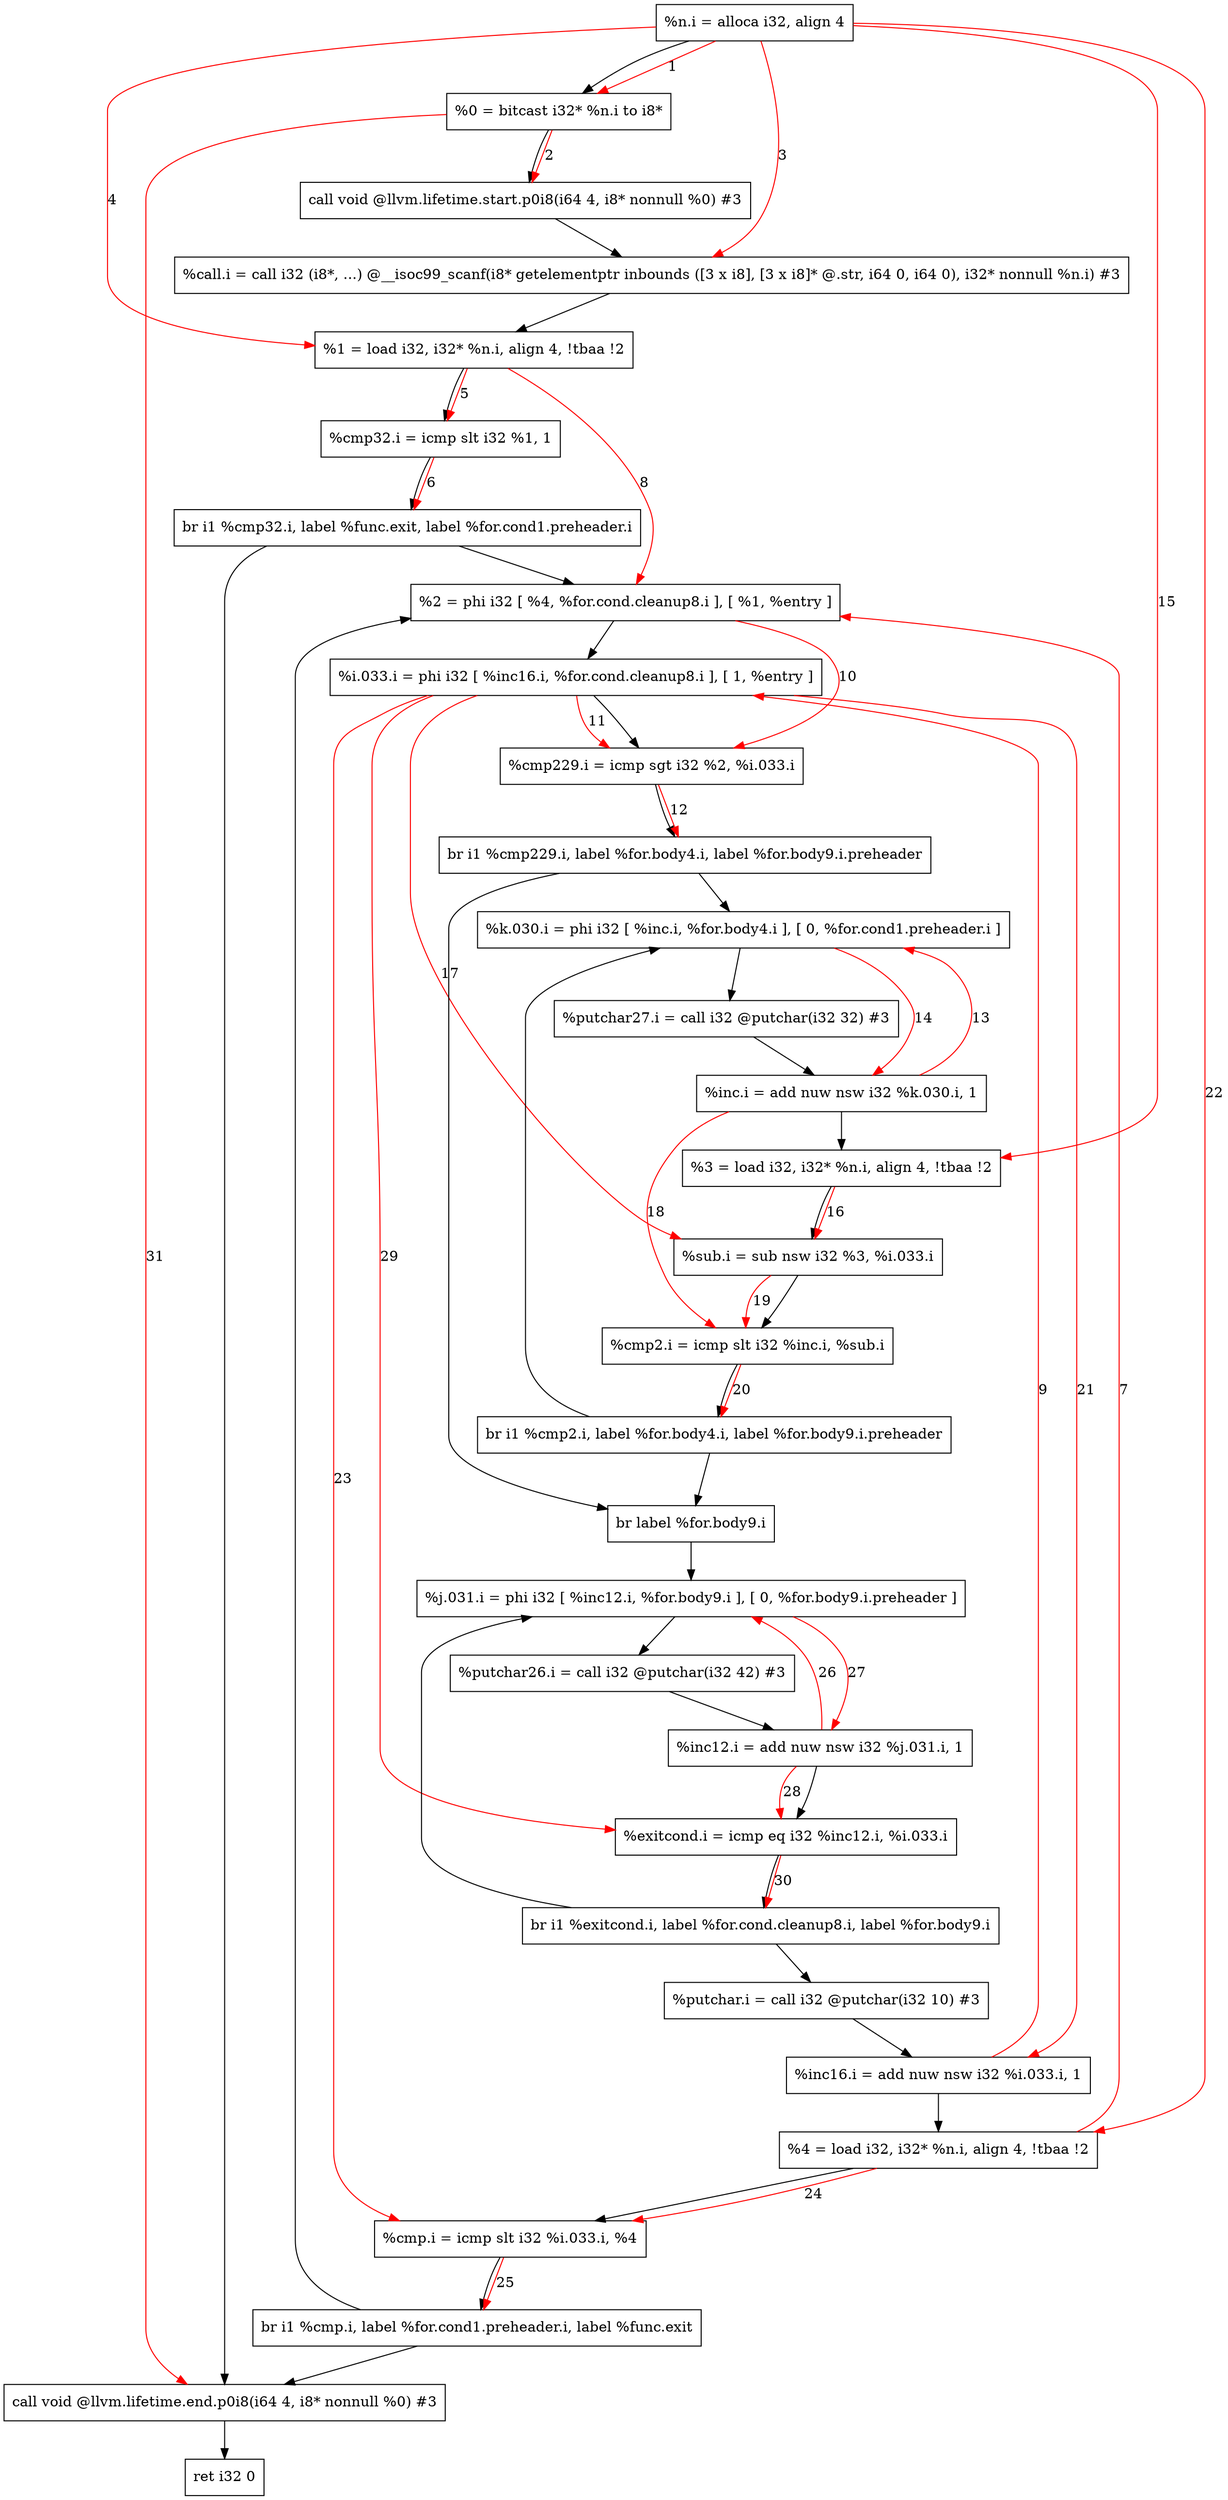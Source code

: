 digraph "CDFG for'main' function" {
	Node0x56035b6f2e08[shape=record, label="  %n.i = alloca i32, align 4"]
	Node0x56035b6f4658[shape=record, label="  %0 = bitcast i32* %n.i to i8*"]
	Node0x56035b6f6158[shape=record, label="  call void @llvm.lifetime.start.p0i8(i64 4, i8* nonnull %0) #3"]
	Node0x56035b6f6248[shape=record, label="  %call.i = call i32 (i8*, ...) @__isoc99_scanf(i8* getelementptr inbounds ([3 x i8], [3 x i8]* @.str, i64 0, i64 0), i32* nonnull %n.i) #3"]
	Node0x56035b6f40a8[shape=record, label="  %1 = load i32, i32* %n.i, align 4, !tbaa !2"]
	Node0x56035b6f6340[shape=record, label="  %cmp32.i = icmp slt i32 %1, 1"]
	Node0x56035b6f6578[shape=record, label="  br i1 %cmp32.i, label %func.exit, label %for.cond1.preheader.i"]
	Node0x56035b6f66e8[shape=record, label="  %2 = phi i32 [ %4, %for.cond.cleanup8.i ], [ %1, %entry ]"]
	Node0x56035b6f6878[shape=record, label="  %i.033.i = phi i32 [ %inc16.i, %for.cond.cleanup8.i ], [ 1, %entry ]"]
	Node0x56035b6f6960[shape=record, label="  %cmp229.i = icmp sgt i32 %2, %i.033.i"]
	Node0x56035b6f6bc8[shape=record, label="  br i1 %cmp229.i, label %for.body4.i, label %for.body9.i.preheader"]
	Node0x56035b6f6c78[shape=record, label="  br label %for.body9.i"]
	Node0x56035b6f6d28[shape=record, label="  %k.030.i = phi i32 [ %inc.i, %for.body4.i ], [ 0, %for.cond1.preheader.i ]"]
	Node0x56035b6f6ff0[shape=record, label="  %putchar27.i = call i32 @putchar(i32 32) #3"]
	Node0x56035b6f70c0[shape=record, label="  %inc.i = add nuw nsw i32 %k.030.i, 1"]
	Node0x56035b6f6a08[shape=record, label="  %3 = load i32, i32* %n.i, align 4, !tbaa !2"]
	Node0x56035b6f7130[shape=record, label="  %sub.i = sub nsw i32 %3, %i.033.i"]
	Node0x56035b6f79b0[shape=record, label="  %cmp2.i = icmp slt i32 %inc.i, %sub.i"]
	Node0x56035b6f7a58[shape=record, label="  br i1 %cmp2.i, label %for.body4.i, label %for.body9.i.preheader"]
	Node0x56035b6f7af0[shape=record, label="  %putchar.i = call i32 @putchar(i32 10) #3"]
	Node0x56035b6f7bc0[shape=record, label="  %inc16.i = add nuw nsw i32 %i.033.i, 1"]
	Node0x56035b6f67c8[shape=record, label="  %4 = load i32, i32* %n.i, align 4, !tbaa !2"]
	Node0x56035b6f7c80[shape=record, label="  %cmp.i = icmp slt i32 %i.033.i, %4"]
	Node0x56035b6f7d08[shape=record, label="  br i1 %cmp.i, label %for.cond1.preheader.i, label %func.exit"]
	Node0x56035b6f7d78[shape=record, label="  %j.031.i = phi i32 [ %inc12.i, %for.body9.i ], [ 0, %for.body9.i.preheader ]"]
	Node0x56035b6f7ea0[shape=record, label="  %putchar26.i = call i32 @putchar(i32 42) #3"]
	Node0x56035b6f7f70[shape=record, label="  %inc12.i = add nuw nsw i32 %j.031.i, 1"]
	Node0x56035b6f7fe0[shape=record, label="  %exitcond.i = icmp eq i32 %inc12.i, %i.033.i"]
	Node0x56035b6f8068[shape=record, label="  br i1 %exitcond.i, label %for.cond.cleanup8.i, label %for.body9.i"]
	Node0x56035b6f8138[shape=record, label="  call void @llvm.lifetime.end.p0i8(i64 4, i8* nonnull %0) #3"]
	Node0x56035b6f63e8[shape=record, label="  ret i32 0"]
	Node0x56035b6f2e08 -> Node0x56035b6f4658
	Node0x56035b6f4658 -> Node0x56035b6f6158
	Node0x56035b6f6158 -> Node0x56035b6f6248
	Node0x56035b6f6248 -> Node0x56035b6f40a8
	Node0x56035b6f40a8 -> Node0x56035b6f6340
	Node0x56035b6f6340 -> Node0x56035b6f6578
	Node0x56035b6f6578 -> Node0x56035b6f8138
	Node0x56035b6f6578 -> Node0x56035b6f66e8
	Node0x56035b6f66e8 -> Node0x56035b6f6878
	Node0x56035b6f6878 -> Node0x56035b6f6960
	Node0x56035b6f6960 -> Node0x56035b6f6bc8
	Node0x56035b6f6bc8 -> Node0x56035b6f6d28
	Node0x56035b6f6bc8 -> Node0x56035b6f6c78
	Node0x56035b6f6c78 -> Node0x56035b6f7d78
	Node0x56035b6f6d28 -> Node0x56035b6f6ff0
	Node0x56035b6f6ff0 -> Node0x56035b6f70c0
	Node0x56035b6f70c0 -> Node0x56035b6f6a08
	Node0x56035b6f6a08 -> Node0x56035b6f7130
	Node0x56035b6f7130 -> Node0x56035b6f79b0
	Node0x56035b6f79b0 -> Node0x56035b6f7a58
	Node0x56035b6f7a58 -> Node0x56035b6f6d28
	Node0x56035b6f7a58 -> Node0x56035b6f6c78
	Node0x56035b6f7af0 -> Node0x56035b6f7bc0
	Node0x56035b6f7bc0 -> Node0x56035b6f67c8
	Node0x56035b6f67c8 -> Node0x56035b6f7c80
	Node0x56035b6f7c80 -> Node0x56035b6f7d08
	Node0x56035b6f7d08 -> Node0x56035b6f66e8
	Node0x56035b6f7d08 -> Node0x56035b6f8138
	Node0x56035b6f7d78 -> Node0x56035b6f7ea0
	Node0x56035b6f7ea0 -> Node0x56035b6f7f70
	Node0x56035b6f7f70 -> Node0x56035b6f7fe0
	Node0x56035b6f7fe0 -> Node0x56035b6f8068
	Node0x56035b6f8068 -> Node0x56035b6f7af0
	Node0x56035b6f8068 -> Node0x56035b6f7d78
	Node0x56035b6f8138 -> Node0x56035b6f63e8
edge [color=red]
	Node0x56035b6f2e08 -> Node0x56035b6f4658[label="1"]
	Node0x56035b6f4658 -> Node0x56035b6f6158[label="2"]
	Node0x56035b6f2e08 -> Node0x56035b6f6248[label="3"]
	Node0x56035b6f2e08 -> Node0x56035b6f40a8[label="4"]
	Node0x56035b6f40a8 -> Node0x56035b6f6340[label="5"]
	Node0x56035b6f6340 -> Node0x56035b6f6578[label="6"]
	Node0x56035b6f67c8 -> Node0x56035b6f66e8[label="7"]
	Node0x56035b6f40a8 -> Node0x56035b6f66e8[label="8"]
	Node0x56035b6f7bc0 -> Node0x56035b6f6878[label="9"]
	Node0x56035b6f66e8 -> Node0x56035b6f6960[label="10"]
	Node0x56035b6f6878 -> Node0x56035b6f6960[label="11"]
	Node0x56035b6f6960 -> Node0x56035b6f6bc8[label="12"]
	Node0x56035b6f70c0 -> Node0x56035b6f6d28[label="13"]
	Node0x56035b6f6d28 -> Node0x56035b6f70c0[label="14"]
	Node0x56035b6f2e08 -> Node0x56035b6f6a08[label="15"]
	Node0x56035b6f6a08 -> Node0x56035b6f7130[label="16"]
	Node0x56035b6f6878 -> Node0x56035b6f7130[label="17"]
	Node0x56035b6f70c0 -> Node0x56035b6f79b0[label="18"]
	Node0x56035b6f7130 -> Node0x56035b6f79b0[label="19"]
	Node0x56035b6f79b0 -> Node0x56035b6f7a58[label="20"]
	Node0x56035b6f6878 -> Node0x56035b6f7bc0[label="21"]
	Node0x56035b6f2e08 -> Node0x56035b6f67c8[label="22"]
	Node0x56035b6f6878 -> Node0x56035b6f7c80[label="23"]
	Node0x56035b6f67c8 -> Node0x56035b6f7c80[label="24"]
	Node0x56035b6f7c80 -> Node0x56035b6f7d08[label="25"]
	Node0x56035b6f7f70 -> Node0x56035b6f7d78[label="26"]
	Node0x56035b6f7d78 -> Node0x56035b6f7f70[label="27"]
	Node0x56035b6f7f70 -> Node0x56035b6f7fe0[label="28"]
	Node0x56035b6f6878 -> Node0x56035b6f7fe0[label="29"]
	Node0x56035b6f7fe0 -> Node0x56035b6f8068[label="30"]
	Node0x56035b6f4658 -> Node0x56035b6f8138[label="31"]
}
